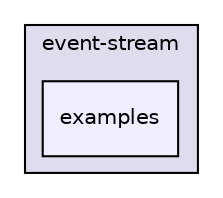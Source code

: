 digraph "gulp-src/node_modules/gulp-html-to-json/node_modules/event-stream/examples" {
  compound=true
  node [ fontsize="10", fontname="Helvetica"];
  edge [ labelfontsize="10", labelfontname="Helvetica"];
  subgraph clusterdir_6ba573df9fc6e8e77f4b0a96c121e373 {
    graph [ bgcolor="#ddddee", pencolor="black", label="event-stream" fontname="Helvetica", fontsize="10", URL="dir_6ba573df9fc6e8e77f4b0a96c121e373.html"]
  dir_db7b9324b162d18edcbda2ebda67f3bb [shape=box, label="examples", style="filled", fillcolor="#eeeeff", pencolor="black", URL="dir_db7b9324b162d18edcbda2ebda67f3bb.html"];
  }
}
